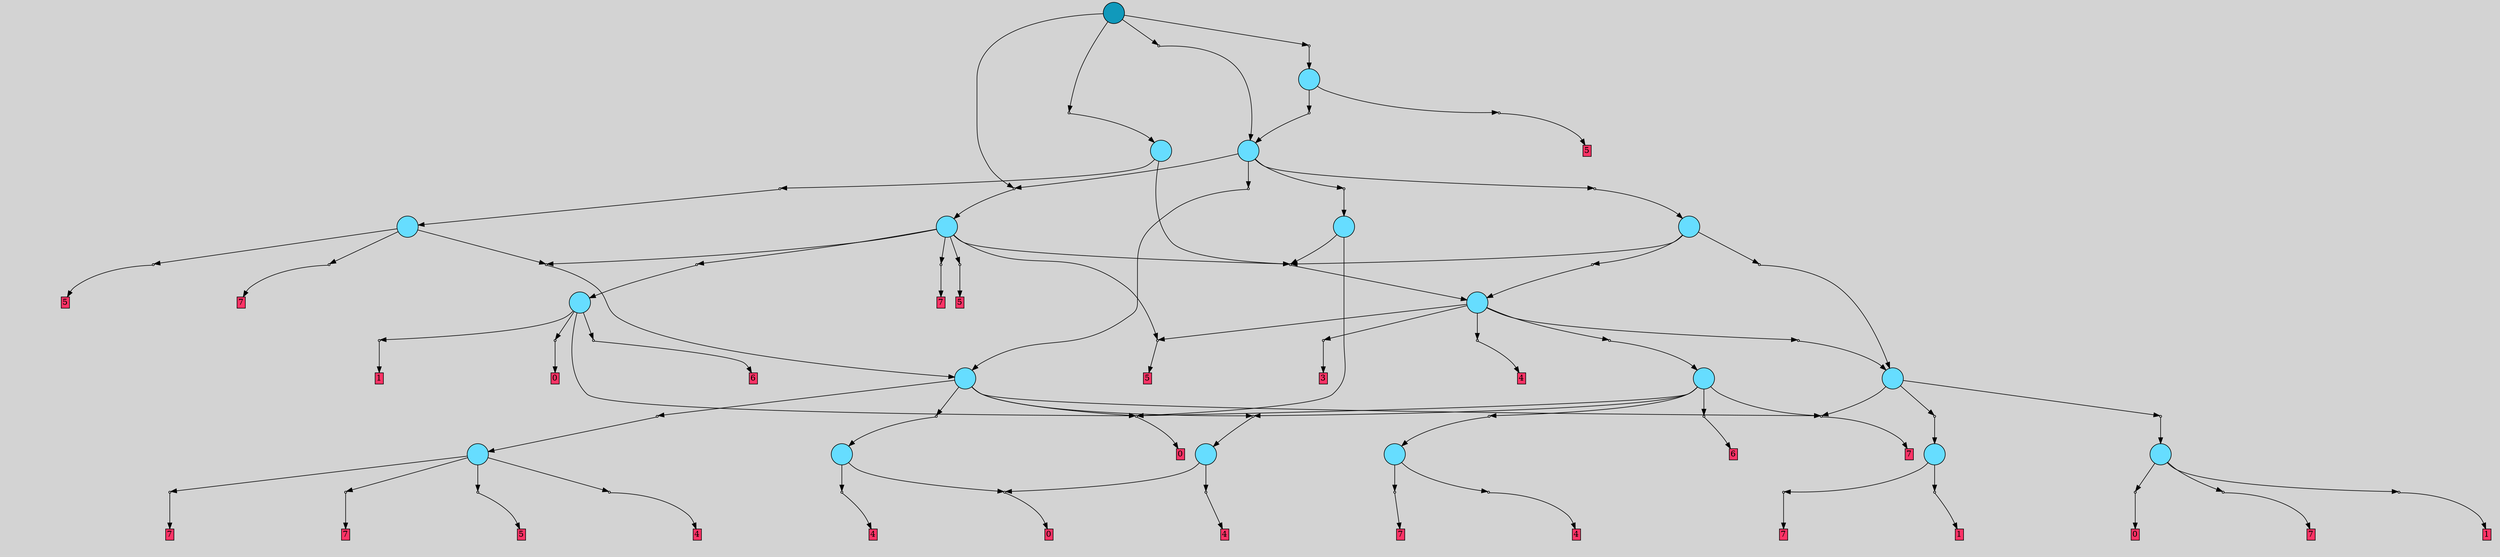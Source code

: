 // File exported with GEGELATI v1.3.1
// On the 2024-04-15 15:59:37
// With the File::TPGGraphDotExporter
digraph{
	graph[pad = "0.212, 0.055" bgcolor = lightgray]
	node[shape=circle style = filled label = ""]
		T0 [fillcolor="#66ddff"]
		T1 [fillcolor="#66ddff"]
		T2 [fillcolor="#66ddff"]
		T3 [fillcolor="#66ddff"]
		T4 [fillcolor="#66ddff"]
		T5 [fillcolor="#66ddff"]
		T6 [fillcolor="#66ddff"]
		T7 [fillcolor="#66ddff"]
		T8 [fillcolor="#66ddff"]
		T9 [fillcolor="#66ddff"]
		T10 [fillcolor="#66ddff"]
		T11 [fillcolor="#66ddff"]
		T12 [fillcolor="#66ddff"]
		T13 [fillcolor="#66ddff"]
		T14 [fillcolor="#66ddff"]
		T15 [fillcolor="#66ddff"]
		T16 [fillcolor="#66ddff"]
		T17 [fillcolor="#66ddff"]
		T18 [fillcolor="#1199bb"]
		P0 [fillcolor="#cccccc" shape=point] //
		I0 [shape=box style=invis label="6|1&3|1#0|5#1|5#1|0#3|2#1|0&#92;n1|5&2|3#0|1#3|3#2|5#4|6#1|4&#92;n8|0&2|7#0|0#1|4#1|0#3|2#0|5&#92;n"]
		P0 -> I0[style=invis]
		A0 [fillcolor="#ff3366" shape=box margin=0.03 width=0 height=0 label="4"]
		T0 -> P0 -> A0
		P1 [fillcolor="#cccccc" shape=point] //
		I1 [shape=box style=invis label="2|0&3|4#4|4#3|7#0|3#0|4#3|4&#92;n"]
		P1 -> I1[style=invis]
		A1 [fillcolor="#ff3366" shape=box margin=0.03 width=0 height=0 label="0"]
		T0 -> P1 -> A1
		T1 -> P1
		P2 [fillcolor="#cccccc" shape=point] //
		I2 [shape=box style=invis label="2|4&1|4#1|4#2|1#2|0#2|7#3|4&#92;n4|0&0|4#0|1#4|7#4|2#2|2#2|0&#92;n"]
		P2 -> I2[style=invis]
		A2 [fillcolor="#ff3366" shape=box margin=0.03 width=0 height=0 label="4"]
		T1 -> P2 -> A2
		P3 [fillcolor="#cccccc" shape=point] //
		I3 [shape=box style=invis label="3|0&3|1#0|0#0|5#1|5#0|7#0|6&#92;n"]
		P3 -> I3[style=invis]
		A3 [fillcolor="#ff3366" shape=box margin=0.03 width=0 height=0 label="1"]
		T2 -> P3 -> A3
		P4 [fillcolor="#cccccc" shape=point] //
		I4 [shape=box style=invis label="6|0&1|7#2|6#4|2#3|4#4|4#0|0&#92;n"]
		P4 -> I4[style=invis]
		A4 [fillcolor="#ff3366" shape=box margin=0.03 width=0 height=0 label="7"]
		T2 -> P4 -> A4
		P5 [fillcolor="#cccccc" shape=point] //
		I5 [shape=box style=invis label="8|0&0|7#4|5#3|3#1|1#3|2#2|7&#92;n"]
		P5 -> I5[style=invis]
		A5 [fillcolor="#ff3366" shape=box margin=0.03 width=0 height=0 label="4"]
		T3 -> P5 -> A5
		P6 [fillcolor="#cccccc" shape=point] //
		I6 [shape=box style=invis label="2|0&3|4#4|4#3|4#0|3#0|4#4|4&#92;n"]
		P6 -> I6[style=invis]
		A6 [fillcolor="#ff3366" shape=box margin=0.03 width=0 height=0 label="7"]
		T3 -> P6 -> A6
		P7 [fillcolor="#cccccc" shape=point] //
		I7 [shape=box style=invis label="4|7&2|2#4|5#3|0#0|4#1|5#4|6&#92;n1|0&0|7#0|3#2|7#0|6#0|5#1|2&#92;n"]
		P7 -> I7[style=invis]
		A7 [fillcolor="#ff3366" shape=box margin=0.03 width=0 height=0 label="1"]
		T4 -> P7 -> A7
		P8 [fillcolor="#cccccc" shape=point] //
		I8 [shape=box style=invis label="2|0&3|4#1|4#3|7#0|3#0|4#4|4&#92;n"]
		P8 -> I8[style=invis]
		A8 [fillcolor="#ff3366" shape=box margin=0.03 width=0 height=0 label="0"]
		T4 -> P8 -> A8
		P9 [fillcolor="#cccccc" shape=point] //
		I9 [shape=box style=invis label="6|0&3|1#0|5#1|5#1|0#3|2#1|0&#92;n"]
		P9 -> I9[style=invis]
		A9 [fillcolor="#ff3366" shape=box margin=0.03 width=0 height=0 label="7"]
		T4 -> P9 -> A9
		P10 [fillcolor="#cccccc" shape=point] //
		I10 [shape=box style=invis label="2|0&3|4#1|4#3|7#0|3#0|4#2|4&#92;n"]
		P10 -> I10[style=invis]
		A10 [fillcolor="#ff3366" shape=box margin=0.03 width=0 height=0 label="0"]
		T5 -> P10 -> A10
		P11 [fillcolor="#cccccc" shape=point] //
		I11 [shape=box style=invis label="8|0&1|3#4|5#4|0#1|5#3|3#4|5&#92;n"]
		P11 -> I11[style=invis]
		A11 [fillcolor="#ff3366" shape=box margin=0.03 width=0 height=0 label="6"]
		T5 -> P11 -> A11
		P12 [fillcolor="#cccccc" shape=point] //
		I12 [shape=box style=invis label="3|0&3|7#0|0#0|4#1|5#0|7#0|6&#92;n"]
		P12 -> I12[style=invis]
		A12 [fillcolor="#ff3366" shape=box margin=0.03 width=0 height=0 label="1"]
		T5 -> P12 -> A12
		P13 [fillcolor="#cccccc" shape=point] //
		I13 [shape=box style=invis label="2|0&3|4#1|3#3|7#0|3#0|4#3|4&#92;n"]
		P13 -> I13[style=invis]
		A13 [fillcolor="#ff3366" shape=box margin=0.03 width=0 height=0 label="0"]
		T5 -> P13 -> A13
		T6 -> P13
		P14 [fillcolor="#cccccc" shape=point] //
		I14 [shape=box style=invis label="7|0&3|1#4|1#0|2#2|0#4|5#0|3&#92;n"]
		P14 -> I14[style=invis]
		T6 -> P14 -> T0
		P15 [fillcolor="#cccccc" shape=point] //
		I15 [shape=box style=invis label="1|0&4|1#3|0#3|3#3|2#3|2#0|3&#92;n"]
		P15 -> I15[style=invis]
		T6 -> P15 -> T3
		P16 [fillcolor="#cccccc" shape=point] //
		I16 [shape=box style=invis label="2|0&3|4#4|4#3|7#0|3#0|4#4|4&#92;n"]
		P16 -> I16[style=invis]
		A14 [fillcolor="#ff3366" shape=box margin=0.03 width=0 height=0 label="7"]
		T6 -> P16 -> A14
		P17 [fillcolor="#cccccc" shape=point] //
		I17 [shape=box style=invis label="8|0&2|2#1|0#1|0#4|0#0|0#3|0&#92;n"]
		P17 -> I17[style=invis]
		A15 [fillcolor="#ff3366" shape=box margin=0.03 width=0 height=0 label="6"]
		T6 -> P17 -> A15
		P18 [fillcolor="#cccccc" shape=point] //
		I18 [shape=box style=invis label="7|0&4|0#0|0#4|4#1|6#4|7#2|7&#92;n"]
		P18 -> I18[style=invis]
		T7 -> P18 -> T4
		P19 [fillcolor="#cccccc" shape=point] //
		I19 [shape=box style=invis label="6|0&1|7#3|1#4|2#3|6#3|7#2|5&#92;n"]
		P19 -> I19[style=invis]
		T7 -> P19 -> T2
		T7 -> P16
		P20 [fillcolor="#cccccc" shape=point] //
		I20 [shape=box style=invis label="1|0&4|7#4|4#1|7#3|4#1|2#1|6&#92;n"]
		P20 -> I20[style=invis]
		T8 -> P20 -> T6
		P21 [fillcolor="#cccccc" shape=point] //
		I21 [shape=box style=invis label="2|0&4|1#3|2#0|6#2|2#1|4#4|4&#92;n"]
		P21 -> I21[style=invis]
		A16 [fillcolor="#ff3366" shape=box margin=0.03 width=0 height=0 label="3"]
		T8 -> P21 -> A16
		P22 [fillcolor="#cccccc" shape=point] //
		I22 [shape=box style=invis label="4|0&4|2#4|4#3|3#2|1#2|7#3|5&#92;n"]
		P22 -> I22[style=invis]
		A17 [fillcolor="#ff3366" shape=box margin=0.03 width=0 height=0 label="4"]
		T8 -> P22 -> A17
		P23 [fillcolor="#cccccc" shape=point] //
		I23 [shape=box style=invis label="6|1&3|1#0|5#2|5#1|0#3|2#1|0&#92;n1|7&0|1#2|4#4|4#4|3#4|7#3|4&#92;n8|0&0|7#1|3#0|3#0|1#3|3#4|3&#92;n"]
		P23 -> I23[style=invis]
		T8 -> P23 -> T7
		P24 [fillcolor="#cccccc" shape=point] //
		I24 [shape=box style=invis label="3|0&3|2#2|3#2|3#1|3#0|6#1|2&#92;n"]
		P24 -> I24[style=invis]
		A18 [fillcolor="#ff3366" shape=box margin=0.03 width=0 height=0 label="5"]
		T8 -> P24 -> A18
		P25 [fillcolor="#cccccc" shape=point] //
		I25 [shape=box style=invis label="6|1&3|1#0|5#1|5#1|0#3|2#1|0&#92;n6|7&0|1#0|6#2|2#4|1#0|6#3|3&#92;n8|0&0|7#1|3#0|3#0|1#4|3#4|3&#92;n"]
		P25 -> I25[style=invis]
		A19 [fillcolor="#ff3366" shape=box margin=0.03 width=0 height=0 label="7"]
		T9 -> P25 -> A19
		P26 [fillcolor="#cccccc" shape=point] //
		I26 [shape=box style=invis label="0|2&1|7#3|0#3|0#2|0#3|7#2|4&#92;n8|1&3|1#3|5#1|5#1|0#3|2#1|0&#92;n1|7&0|6#0|2#0|0#1|5#2|5#2|0&#92;n8|0&0|7#1|3#0|3#0|1#3|3#4|3&#92;n"]
		P26 -> I26[style=invis]
		A20 [fillcolor="#ff3366" shape=box margin=0.03 width=0 height=0 label="7"]
		T9 -> P26 -> A20
		P27 [fillcolor="#cccccc" shape=point] //
		I27 [shape=box style=invis label="2|0&4|1#3|2#0|6#2|2#1|4#4|4&#92;n"]
		P27 -> I27[style=invis]
		A21 [fillcolor="#ff3366" shape=box margin=0.03 width=0 height=0 label="5"]
		T9 -> P27 -> A21
		P28 [fillcolor="#cccccc" shape=point] //
		I28 [shape=box style=invis label="1|0&1|3#4|2#4|6#3|1#4|2#2|4&#92;n"]
		P28 -> I28[style=invis]
		A22 [fillcolor="#ff3366" shape=box margin=0.03 width=0 height=0 label="4"]
		T9 -> P28 -> A22
		T10 -> P13
		T10 -> P14
		P29 [fillcolor="#cccccc" shape=point] //
		I29 [shape=box style=invis label="7|0&4|1#3|0#3|3#3|2#3|2#0|3&#92;n"]
		P29 -> I29[style=invis]
		T10 -> P29 -> T9
		T10 -> P16
		P30 [fillcolor="#cccccc" shape=point] //
		I30 [shape=box style=invis label="6|7&0|1#0|6#2|2#4|1#0|6#3|3&#92;n6|1&3|1#0|5#1|5#1|0#3|2#1|0&#92;n8|0&0|7#1|3#0|3#0|1#3|3#4|3&#92;n"]
		P30 -> I30[style=invis]
		T10 -> P30 -> T1
		P31 [fillcolor="#cccccc" shape=point] //
		I31 [shape=box style=invis label="8|0&4|3#3|1#2|2#1|7#4|7#2|5&#92;n"]
		P31 -> I31[style=invis]
		T11 -> P31 -> T8
		P32 [fillcolor="#cccccc" shape=point] //
		I32 [shape=box style=invis label="6|1&3|1#0|5#2|5#1|0#3|2#1|0&#92;n1|7&0|1#2|4#4|4#4|3#4|7#3|4&#92;n8|0&0|7#1|3#0|3#0|1#3|3#4|6&#92;n"]
		P32 -> I32[style=invis]
		T11 -> P32 -> T7
		P33 [fillcolor="#cccccc" shape=point] //
		I33 [shape=box style=invis label="6|0&3|3#0|7#2|6#4|3#0|0#3|5&#92;n"]
		P33 -> I33[style=invis]
		T11 -> P33 -> T8
		P34 [fillcolor="#cccccc" shape=point] //
		I34 [shape=box style=invis label="8|0&4|3#3|1#2|2#1|0#1|7#2|0&#92;n"]
		P34 -> I34[style=invis]
		T12 -> P34 -> T10
		P35 [fillcolor="#cccccc" shape=point] //
		I35 [shape=box style=invis label="5|7&0|2#4|3#1|3#2|5#0|4#0|4&#92;n8|0&0|7#1|3#0|3#0|1#3|3#4|3&#92;n"]
		P35 -> I35[style=invis]
		A23 [fillcolor="#ff3366" shape=box margin=0.03 width=0 height=0 label="7"]
		T12 -> P35 -> A23
		P36 [fillcolor="#cccccc" shape=point] //
		I36 [shape=box style=invis label="7|0&4|0#0|0#4|4#1|6#4|4#2|7&#92;n"]
		P36 -> I36[style=invis]
		T12 -> P36 -> T5
		T12 -> P24
		P37 [fillcolor="#cccccc" shape=point] //
		I37 [shape=box style=invis label="6|0&3|2#4|4#1|3#2|6#3|1#3|4&#92;n"]
		P37 -> I37[style=invis]
		A24 [fillcolor="#ff3366" shape=box margin=0.03 width=0 height=0 label="5"]
		T12 -> P37 -> A24
		T12 -> P33
		T13 -> P34
		P38 [fillcolor="#cccccc" shape=point] //
		I38 [shape=box style=invis label="5|7&0|2#4|3#1|3#2|5#0|4#0|4&#92;n8|0&0|7#1|3#0|3#0|1#3|3#4|3&#92;n"]
		P38 -> I38[style=invis]
		A25 [fillcolor="#ff3366" shape=box margin=0.03 width=0 height=0 label="7"]
		T13 -> P38 -> A25
		P39 [fillcolor="#cccccc" shape=point] //
		I39 [shape=box style=invis label="6|0&3|2#4|4#1|3#2|6#3|1#3|4&#92;n"]
		P39 -> I39[style=invis]
		A26 [fillcolor="#ff3366" shape=box margin=0.03 width=0 height=0 label="5"]
		T13 -> P39 -> A26
		T14 -> P13
		T14 -> P33
		P40 [fillcolor="#cccccc" shape=point] //
		I40 [shape=box style=invis label="8|0&4|3#3|1#2|2#1|7#4|7#2|5&#92;n"]
		P40 -> I40[style=invis]
		T15 -> P40 -> T13
		T15 -> P33
		P41 [fillcolor="#cccccc" shape=point] //
		I41 [shape=box style=invis label="6|1&3|1#0|1#1|5#1|0#3|2#1|0&#92;n6|7&0|1#0|1#4|2#4|1#0|5#3|3&#92;n8|0&0|7#4|3#0|3#0|1#3|3#4|3&#92;n"]
		P41 -> I41[style=invis]
		T16 -> P41 -> T12
		P42 [fillcolor="#cccccc" shape=point] //
		I42 [shape=box style=invis label="8|0&4|3#3|1#2|2#1|7#1|7#2|6&#92;n"]
		P42 -> I42[style=invis]
		T16 -> P42 -> T10
		P43 [fillcolor="#cccccc" shape=point] //
		I43 [shape=box style=invis label="1|0&4|0#1|0#4|5#1|5#2|0#3|4&#92;n"]
		P43 -> I43[style=invis]
		T16 -> P43 -> T11
		P44 [fillcolor="#cccccc" shape=point] //
		I44 [shape=box style=invis label="2|0&3|4#1|3#3|7#0|3#0|4#2|4&#92;n"]
		P44 -> I44[style=invis]
		T16 -> P44 -> T14
		P45 [fillcolor="#cccccc" shape=point] //
		I45 [shape=box style=invis label="4|3&0|4#4|7#3|1#3|5#4|4#0|7&#92;n3|5&1|6#0|3#3|3#0|5#1|6#0|4&#92;n7|0&4|1#4|4#1|6#0|5#2|3#1|5&#92;n"]
		P45 -> I45[style=invis]
		T17 -> P45 -> T16
		P46 [fillcolor="#cccccc" shape=point] //
		I46 [shape=box style=invis label="3|0&3|2#0|3#2|3#1|3#0|6#1|2&#92;n"]
		P46 -> I46[style=invis]
		A27 [fillcolor="#ff3366" shape=box margin=0.03 width=0 height=0 label="5"]
		T17 -> P46 -> A27
		P47 [fillcolor="#cccccc" shape=point] //
		I47 [shape=box style=invis label="3|5&1|6#0|3#3|3#0|5#1|0#0|4&#92;n7|0&4|1#4|4#1|6#0|5#2|3#1|5&#92;n"]
		P47 -> I47[style=invis]
		T18 -> P47 -> T16
		P48 [fillcolor="#cccccc" shape=point] //
		I48 [shape=box style=invis label="6|6&4|6#1|5#0|2#0|3#0|0#1|0&#92;n2|0&4|3#0|6#0|3#3|7#0|6#3|1&#92;n"]
		P48 -> I48[style=invis]
		T18 -> P48 -> T15
		P49 [fillcolor="#cccccc" shape=point] //
		I49 [shape=box style=invis label="6|0&4|6#1|5#0|2#0|3#0|0#1|2&#92;n"]
		P49 -> I49[style=invis]
		T18 -> P49 -> T17
		T18 -> P41
		{ rank= same T18 }
}
